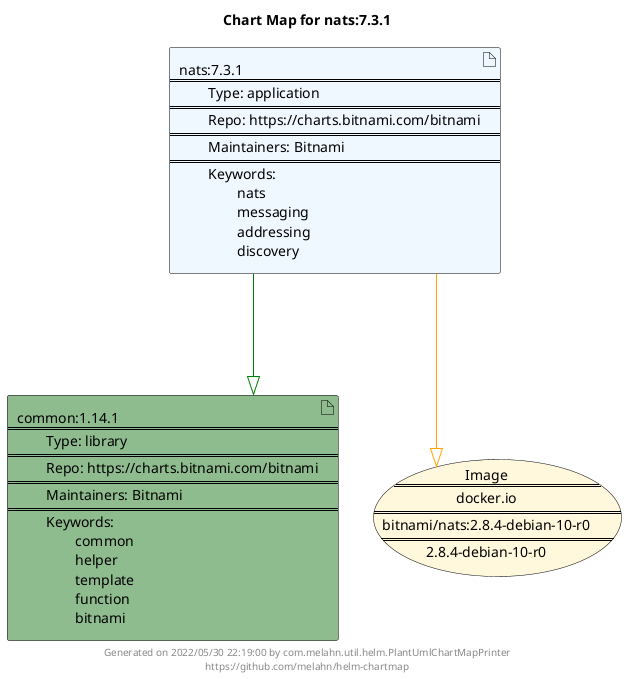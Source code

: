 @startuml
skinparam linetype ortho
skinparam backgroundColor white
skinparam usecaseBorderColor black
skinparam usecaseArrowColor LightSlateGray
skinparam artifactBorderColor black
skinparam artifactArrowColor LightSlateGray

title Chart Map for nats:7.3.1

'There are 2 referenced Helm Charts
artifact "common:1.14.1\n====\n\tType: library\n====\n\tRepo: https://charts.bitnami.com/bitnami\n====\n\tMaintainers: Bitnami\n====\n\tKeywords: \n\t\tcommon\n\t\thelper\n\t\ttemplate\n\t\tfunction\n\t\tbitnami" as common_1_14_1 #DarkSeaGreen
artifact "nats:7.3.1\n====\n\tType: application\n====\n\tRepo: https://charts.bitnami.com/bitnami\n====\n\tMaintainers: Bitnami\n====\n\tKeywords: \n\t\tnats\n\t\tmessaging\n\t\taddressing\n\t\tdiscovery" as nats_7_3_1 #AliceBlue

'There is one referenced Docker Image
usecase "Image\n====\ndocker.io\n====\nbitnami/nats:2.8.4-debian-10-r0\n====\n2.8.4-debian-10-r0" as docker_io_bitnami_nats_2_8_4_debian_10_r0 #Cornsilk

'Chart Dependencies
nats_7_3_1--[#green]-|>common_1_14_1
nats_7_3_1--[#orange]-|>docker_io_bitnami_nats_2_8_4_debian_10_r0

center footer Generated on 2022/05/30 22:19:00 by com.melahn.util.helm.PlantUmlChartMapPrinter\nhttps://github.com/melahn/helm-chartmap
@enduml
